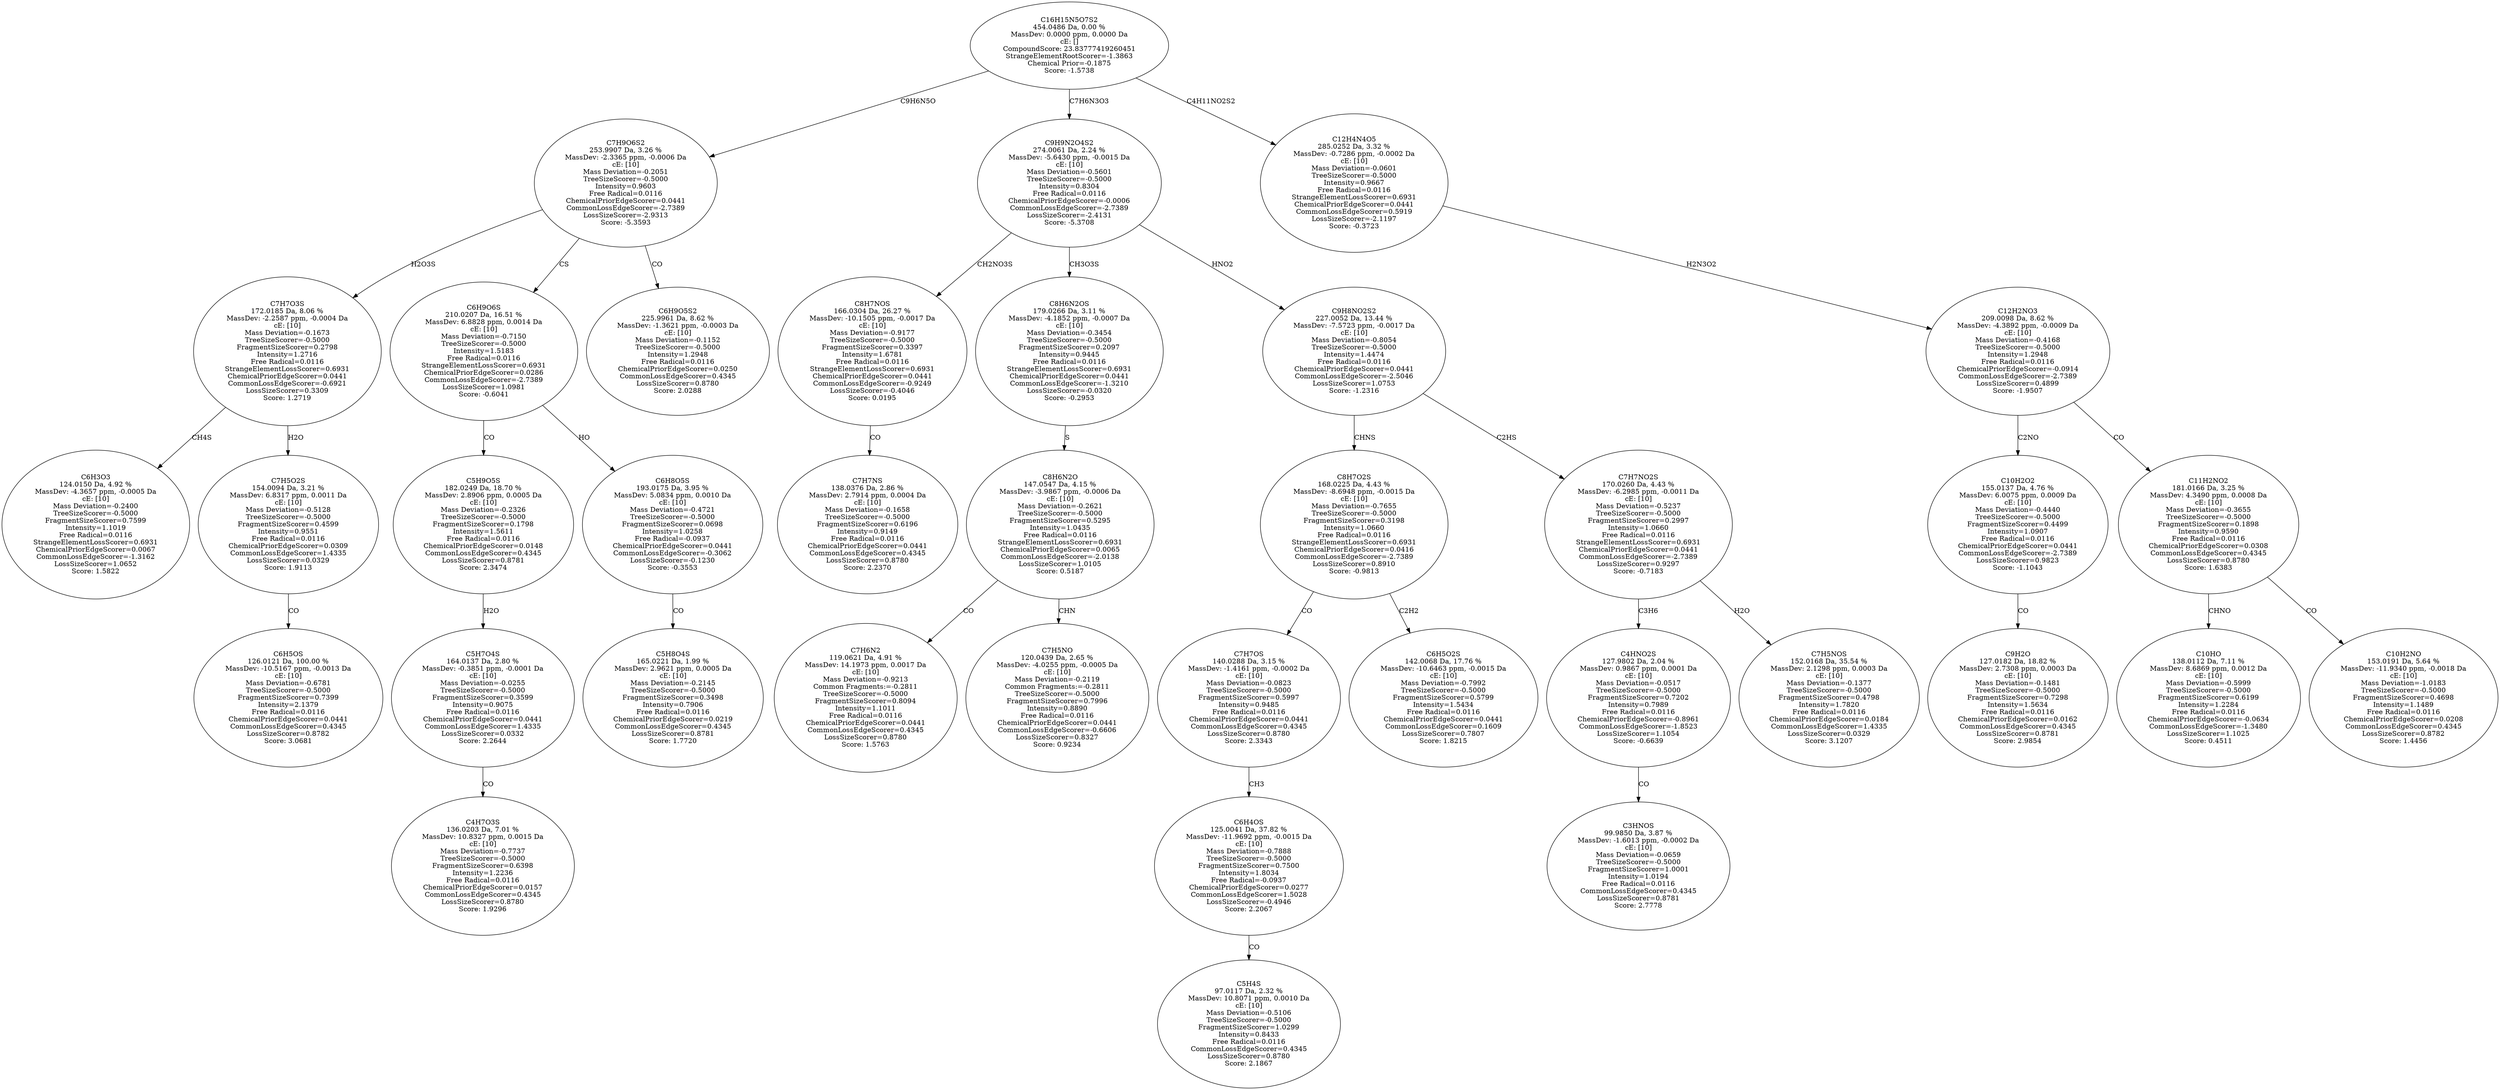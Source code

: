 strict digraph {
v1 [label="C6H3O3\n124.0150 Da, 4.92 %\nMassDev: -4.3657 ppm, -0.0005 Da\ncE: [10]\nMass Deviation=-0.2400\nTreeSizeScorer=-0.5000\nFragmentSizeScorer=0.7599\nIntensity=1.1019\nFree Radical=0.0116\nStrangeElementLossScorer=0.6931\nChemicalPriorEdgeScorer=0.0067\nCommonLossEdgeScorer=-1.3162\nLossSizeScorer=1.0652\nScore: 1.5822"];
v2 [label="C6H5OS\n126.0121 Da, 100.00 %\nMassDev: -10.5167 ppm, -0.0013 Da\ncE: [10]\nMass Deviation=-0.6781\nTreeSizeScorer=-0.5000\nFragmentSizeScorer=0.7399\nIntensity=2.1379\nFree Radical=0.0116\nChemicalPriorEdgeScorer=0.0441\nCommonLossEdgeScorer=0.4345\nLossSizeScorer=0.8782\nScore: 3.0681"];
v3 [label="C7H5O2S\n154.0094 Da, 3.21 %\nMassDev: 6.8317 ppm, 0.0011 Da\ncE: [10]\nMass Deviation=-0.5128\nTreeSizeScorer=-0.5000\nFragmentSizeScorer=0.4599\nIntensity=0.9551\nFree Radical=0.0116\nChemicalPriorEdgeScorer=0.0309\nCommonLossEdgeScorer=1.4335\nLossSizeScorer=0.0329\nScore: 1.9113"];
v4 [label="C7H7O3S\n172.0185 Da, 8.06 %\nMassDev: -2.2587 ppm, -0.0004 Da\ncE: [10]\nMass Deviation=-0.1673\nTreeSizeScorer=-0.5000\nFragmentSizeScorer=0.2798\nIntensity=1.2716\nFree Radical=0.0116\nStrangeElementLossScorer=0.6931\nChemicalPriorEdgeScorer=0.0441\nCommonLossEdgeScorer=-0.6921\nLossSizeScorer=0.3309\nScore: 1.2719"];
v5 [label="C4H7O3S\n136.0203 Da, 7.01 %\nMassDev: 10.8327 ppm, 0.0015 Da\ncE: [10]\nMass Deviation=-0.7737\nTreeSizeScorer=-0.5000\nFragmentSizeScorer=0.6398\nIntensity=1.2236\nFree Radical=0.0116\nChemicalPriorEdgeScorer=0.0157\nCommonLossEdgeScorer=0.4345\nLossSizeScorer=0.8780\nScore: 1.9296"];
v6 [label="C5H7O4S\n164.0137 Da, 2.80 %\nMassDev: -0.3851 ppm, -0.0001 Da\ncE: [10]\nMass Deviation=-0.0255\nTreeSizeScorer=-0.5000\nFragmentSizeScorer=0.3599\nIntensity=0.9075\nFree Radical=0.0116\nChemicalPriorEdgeScorer=0.0441\nCommonLossEdgeScorer=1.4335\nLossSizeScorer=0.0332\nScore: 2.2644"];
v7 [label="C5H9O5S\n182.0249 Da, 18.70 %\nMassDev: 2.8906 ppm, 0.0005 Da\ncE: [10]\nMass Deviation=-0.2326\nTreeSizeScorer=-0.5000\nFragmentSizeScorer=0.1798\nIntensity=1.5611\nFree Radical=0.0116\nChemicalPriorEdgeScorer=0.0148\nCommonLossEdgeScorer=0.4345\nLossSizeScorer=0.8781\nScore: 2.3474"];
v8 [label="C5H8O4S\n165.0221 Da, 1.99 %\nMassDev: 2.9621 ppm, 0.0005 Da\ncE: [10]\nMass Deviation=-0.2145\nTreeSizeScorer=-0.5000\nFragmentSizeScorer=0.3498\nIntensity=0.7906\nFree Radical=0.0116\nChemicalPriorEdgeScorer=0.0219\nCommonLossEdgeScorer=0.4345\nLossSizeScorer=0.8781\nScore: 1.7720"];
v9 [label="C6H8O5S\n193.0175 Da, 3.95 %\nMassDev: 5.0834 ppm, 0.0010 Da\ncE: [10]\nMass Deviation=-0.4721\nTreeSizeScorer=-0.5000\nFragmentSizeScorer=0.0698\nIntensity=1.0258\nFree Radical=-0.0937\nChemicalPriorEdgeScorer=0.0441\nCommonLossEdgeScorer=-0.3062\nLossSizeScorer=-0.1230\nScore: -0.3553"];
v10 [label="C6H9O6S\n210.0207 Da, 16.51 %\nMassDev: 6.8828 ppm, 0.0014 Da\ncE: [10]\nMass Deviation=-0.7150\nTreeSizeScorer=-0.5000\nIntensity=1.5183\nFree Radical=0.0116\nStrangeElementLossScorer=0.6931\nChemicalPriorEdgeScorer=0.0286\nCommonLossEdgeScorer=-2.7389\nLossSizeScorer=1.0981\nScore: -0.6041"];
v11 [label="C6H9O5S2\n225.9961 Da, 8.62 %\nMassDev: -1.3621 ppm, -0.0003 Da\ncE: [10]\nMass Deviation=-0.1152\nTreeSizeScorer=-0.5000\nIntensity=1.2948\nFree Radical=0.0116\nChemicalPriorEdgeScorer=0.0250\nCommonLossEdgeScorer=0.4345\nLossSizeScorer=0.8780\nScore: 2.0288"];
v12 [label="C7H9O6S2\n253.9907 Da, 3.26 %\nMassDev: -2.3365 ppm, -0.0006 Da\ncE: [10]\nMass Deviation=-0.2051\nTreeSizeScorer=-0.5000\nIntensity=0.9603\nFree Radical=0.0116\nChemicalPriorEdgeScorer=0.0441\nCommonLossEdgeScorer=-2.7389\nLossSizeScorer=-2.9313\nScore: -5.3593"];
v13 [label="C7H7NS\n138.0376 Da, 2.86 %\nMassDev: 2.7914 ppm, 0.0004 Da\ncE: [10]\nMass Deviation=-0.1658\nTreeSizeScorer=-0.5000\nFragmentSizeScorer=0.6196\nIntensity=0.9149\nFree Radical=0.0116\nChemicalPriorEdgeScorer=0.0441\nCommonLossEdgeScorer=0.4345\nLossSizeScorer=0.8780\nScore: 2.2370"];
v14 [label="C8H7NOS\n166.0304 Da, 26.27 %\nMassDev: -10.1505 ppm, -0.0017 Da\ncE: [10]\nMass Deviation=-0.9177\nTreeSizeScorer=-0.5000\nFragmentSizeScorer=0.3397\nIntensity=1.6781\nFree Radical=0.0116\nStrangeElementLossScorer=0.6931\nChemicalPriorEdgeScorer=0.0441\nCommonLossEdgeScorer=-0.9249\nLossSizeScorer=-0.4046\nScore: 0.0195"];
v15 [label="C7H6N2\n119.0621 Da, 4.91 %\nMassDev: 14.1973 ppm, 0.0017 Da\ncE: [10]\nMass Deviation=-0.9213\nCommon Fragments:=-0.2811\nTreeSizeScorer=-0.5000\nFragmentSizeScorer=0.8094\nIntensity=1.1011\nFree Radical=0.0116\nChemicalPriorEdgeScorer=0.0441\nCommonLossEdgeScorer=0.4345\nLossSizeScorer=0.8780\nScore: 1.5763"];
v16 [label="C7H5NO\n120.0439 Da, 2.65 %\nMassDev: -4.0255 ppm, -0.0005 Da\ncE: [10]\nMass Deviation=-0.2119\nCommon Fragments:=-0.2811\nTreeSizeScorer=-0.5000\nFragmentSizeScorer=0.7996\nIntensity=0.8890\nFree Radical=0.0116\nChemicalPriorEdgeScorer=0.0441\nCommonLossEdgeScorer=-0.6606\nLossSizeScorer=0.8327\nScore: 0.9234"];
v17 [label="C8H6N2O\n147.0547 Da, 4.15 %\nMassDev: -3.9867 ppm, -0.0006 Da\ncE: [10]\nMass Deviation=-0.2621\nTreeSizeScorer=-0.5000\nFragmentSizeScorer=0.5295\nIntensity=1.0435\nFree Radical=0.0116\nStrangeElementLossScorer=0.6931\nChemicalPriorEdgeScorer=0.0065\nCommonLossEdgeScorer=-2.0138\nLossSizeScorer=1.0105\nScore: 0.5187"];
v18 [label="C8H6N2OS\n179.0266 Da, 3.11 %\nMassDev: -4.1852 ppm, -0.0007 Da\ncE: [10]\nMass Deviation=-0.3454\nTreeSizeScorer=-0.5000\nFragmentSizeScorer=0.2097\nIntensity=0.9445\nFree Radical=0.0116\nStrangeElementLossScorer=0.6931\nChemicalPriorEdgeScorer=0.0441\nCommonLossEdgeScorer=-1.3210\nLossSizeScorer=-0.0320\nScore: -0.2953"];
v19 [label="C5H4S\n97.0117 Da, 2.32 %\nMassDev: 10.8071 ppm, 0.0010 Da\ncE: [10]\nMass Deviation=-0.5106\nTreeSizeScorer=-0.5000\nFragmentSizeScorer=1.0299\nIntensity=0.8433\nFree Radical=0.0116\nCommonLossEdgeScorer=0.4345\nLossSizeScorer=0.8780\nScore: 2.1867"];
v20 [label="C6H4OS\n125.0041 Da, 37.82 %\nMassDev: -11.9692 ppm, -0.0015 Da\ncE: [10]\nMass Deviation=-0.7888\nTreeSizeScorer=-0.5000\nFragmentSizeScorer=0.7500\nIntensity=1.8034\nFree Radical=-0.0937\nChemicalPriorEdgeScorer=0.0277\nCommonLossEdgeScorer=1.5028\nLossSizeScorer=-0.4946\nScore: 2.2067"];
v21 [label="C7H7OS\n140.0288 Da, 3.15 %\nMassDev: -1.4161 ppm, -0.0002 Da\ncE: [10]\nMass Deviation=-0.0823\nTreeSizeScorer=-0.5000\nFragmentSizeScorer=0.5997\nIntensity=0.9485\nFree Radical=0.0116\nChemicalPriorEdgeScorer=0.0441\nCommonLossEdgeScorer=0.4345\nLossSizeScorer=0.8780\nScore: 2.3343"];
v22 [label="C6H5O2S\n142.0068 Da, 17.76 %\nMassDev: -10.6463 ppm, -0.0015 Da\ncE: [10]\nMass Deviation=-0.7992\nTreeSizeScorer=-0.5000\nFragmentSizeScorer=0.5799\nIntensity=1.5434\nFree Radical=0.0116\nChemicalPriorEdgeScorer=0.0441\nCommonLossEdgeScorer=0.1609\nLossSizeScorer=0.7807\nScore: 1.8215"];
v23 [label="C8H7O2S\n168.0225 Da, 4.43 %\nMassDev: -8.6948 ppm, -0.0015 Da\ncE: [10]\nMass Deviation=-0.7655\nTreeSizeScorer=-0.5000\nFragmentSizeScorer=0.3198\nIntensity=1.0660\nFree Radical=0.0116\nStrangeElementLossScorer=0.6931\nChemicalPriorEdgeScorer=0.0416\nCommonLossEdgeScorer=-2.7389\nLossSizeScorer=0.8910\nScore: -0.9813"];
v24 [label="C3HNOS\n99.9850 Da, 3.87 %\nMassDev: -1.6013 ppm, -0.0002 Da\ncE: [10]\nMass Deviation=-0.0659\nTreeSizeScorer=-0.5000\nFragmentSizeScorer=1.0001\nIntensity=1.0194\nFree Radical=0.0116\nCommonLossEdgeScorer=0.4345\nLossSizeScorer=0.8781\nScore: 2.7778"];
v25 [label="C4HNO2S\n127.9802 Da, 2.04 %\nMassDev: 0.9867 ppm, 0.0001 Da\ncE: [10]\nMass Deviation=-0.0517\nTreeSizeScorer=-0.5000\nFragmentSizeScorer=0.7202\nIntensity=0.7989\nFree Radical=0.0116\nChemicalPriorEdgeScorer=-0.8961\nCommonLossEdgeScorer=-1.8523\nLossSizeScorer=1.1054\nScore: -0.6639"];
v26 [label="C7H5NOS\n152.0168 Da, 35.54 %\nMassDev: 2.1298 ppm, 0.0003 Da\ncE: [10]\nMass Deviation=-0.1377\nTreeSizeScorer=-0.5000\nFragmentSizeScorer=0.4798\nIntensity=1.7820\nFree Radical=0.0116\nChemicalPriorEdgeScorer=0.0184\nCommonLossEdgeScorer=1.4335\nLossSizeScorer=0.0329\nScore: 3.1207"];
v27 [label="C7H7NO2S\n170.0260 Da, 4.43 %\nMassDev: -6.2985 ppm, -0.0011 Da\ncE: [10]\nMass Deviation=-0.5237\nTreeSizeScorer=-0.5000\nFragmentSizeScorer=0.2997\nIntensity=1.0660\nFree Radical=0.0116\nStrangeElementLossScorer=0.6931\nChemicalPriorEdgeScorer=0.0441\nCommonLossEdgeScorer=-2.7389\nLossSizeScorer=0.9297\nScore: -0.7183"];
v28 [label="C9H8NO2S2\n227.0052 Da, 13.44 %\nMassDev: -7.5723 ppm, -0.0017 Da\ncE: [10]\nMass Deviation=-0.8054\nTreeSizeScorer=-0.5000\nIntensity=1.4474\nFree Radical=0.0116\nChemicalPriorEdgeScorer=0.0441\nCommonLossEdgeScorer=-2.5046\nLossSizeScorer=1.0753\nScore: -1.2316"];
v29 [label="C9H9N2O4S2\n274.0061 Da, 2.24 %\nMassDev: -5.6430 ppm, -0.0015 Da\ncE: [10]\nMass Deviation=-0.5601\nTreeSizeScorer=-0.5000\nIntensity=0.8304\nFree Radical=0.0116\nChemicalPriorEdgeScorer=-0.0006\nCommonLossEdgeScorer=-2.7389\nLossSizeScorer=-2.4131\nScore: -5.3708"];
v30 [label="C9H2O\n127.0182 Da, 18.82 %\nMassDev: 2.7308 ppm, 0.0003 Da\ncE: [10]\nMass Deviation=-0.1481\nTreeSizeScorer=-0.5000\nFragmentSizeScorer=0.7298\nIntensity=1.5634\nFree Radical=0.0116\nChemicalPriorEdgeScorer=0.0162\nCommonLossEdgeScorer=0.4345\nLossSizeScorer=0.8781\nScore: 2.9854"];
v31 [label="C10H2O2\n155.0137 Da, 4.76 %\nMassDev: 6.0075 ppm, 0.0009 Da\ncE: [10]\nMass Deviation=-0.4440\nTreeSizeScorer=-0.5000\nFragmentSizeScorer=0.4499\nIntensity=1.0907\nFree Radical=0.0116\nChemicalPriorEdgeScorer=0.0441\nCommonLossEdgeScorer=-2.7389\nLossSizeScorer=0.9823\nScore: -1.1043"];
v32 [label="C10HO\n138.0112 Da, 7.11 %\nMassDev: 8.6869 ppm, 0.0012 Da\ncE: [10]\nMass Deviation=-0.5999\nTreeSizeScorer=-0.5000\nFragmentSizeScorer=0.6199\nIntensity=1.2284\nFree Radical=0.0116\nChemicalPriorEdgeScorer=-0.0634\nCommonLossEdgeScorer=-1.3480\nLossSizeScorer=1.1025\nScore: 0.4511"];
v33 [label="C10H2NO\n153.0191 Da, 5.64 %\nMassDev: -11.9340 ppm, -0.0018 Da\ncE: [10]\nMass Deviation=-1.0183\nTreeSizeScorer=-0.5000\nFragmentSizeScorer=0.4698\nIntensity=1.1489\nFree Radical=0.0116\nChemicalPriorEdgeScorer=0.0208\nCommonLossEdgeScorer=0.4345\nLossSizeScorer=0.8782\nScore: 1.4456"];
v34 [label="C11H2NO2\n181.0166 Da, 3.25 %\nMassDev: 4.3490 ppm, 0.0008 Da\ncE: [10]\nMass Deviation=-0.3655\nTreeSizeScorer=-0.5000\nFragmentSizeScorer=0.1898\nIntensity=0.9590\nFree Radical=0.0116\nChemicalPriorEdgeScorer=0.0308\nCommonLossEdgeScorer=0.4345\nLossSizeScorer=0.8780\nScore: 1.6383"];
v35 [label="C12H2NO3\n209.0098 Da, 8.62 %\nMassDev: -4.3892 ppm, -0.0009 Da\ncE: [10]\nMass Deviation=-0.4168\nTreeSizeScorer=-0.5000\nIntensity=1.2948\nFree Radical=0.0116\nChemicalPriorEdgeScorer=-0.0914\nCommonLossEdgeScorer=-2.7389\nLossSizeScorer=0.4899\nScore: -1.9507"];
v36 [label="C12H4N4O5\n285.0252 Da, 3.32 %\nMassDev: -0.7286 ppm, -0.0002 Da\ncE: [10]\nMass Deviation=-0.0601\nTreeSizeScorer=-0.5000\nIntensity=0.9667\nFree Radical=0.0116\nStrangeElementLossScorer=0.6931\nChemicalPriorEdgeScorer=0.0441\nCommonLossEdgeScorer=0.5919\nLossSizeScorer=-2.1197\nScore: -0.3723"];
v37 [label="C16H15N5O7S2\n454.0486 Da, 0.00 %\nMassDev: 0.0000 ppm, 0.0000 Da\ncE: []\nCompoundScore: 23.83777419260451\nStrangeElementRootScorer=-1.3863\nChemical Prior=-0.1875\nScore: -1.5738"];
v4 -> v1 [label="CH4S"];
v3 -> v2 [label="CO"];
v4 -> v3 [label="H2O"];
v12 -> v4 [label="H2O3S"];
v6 -> v5 [label="CO"];
v7 -> v6 [label="H2O"];
v10 -> v7 [label="CO"];
v9 -> v8 [label="CO"];
v10 -> v9 [label="HO"];
v12 -> v10 [label="CS"];
v12 -> v11 [label="CO"];
v37 -> v12 [label="C9H6N5O"];
v14 -> v13 [label="CO"];
v29 -> v14 [label="CH2NO3S"];
v17 -> v15 [label="CO"];
v17 -> v16 [label="CHN"];
v18 -> v17 [label="S"];
v29 -> v18 [label="CH3O3S"];
v20 -> v19 [label="CO"];
v21 -> v20 [label="CH3"];
v23 -> v21 [label="CO"];
v23 -> v22 [label="C2H2"];
v28 -> v23 [label="CHNS"];
v25 -> v24 [label="CO"];
v27 -> v25 [label="C3H6"];
v27 -> v26 [label="H2O"];
v28 -> v27 [label="C2HS"];
v29 -> v28 [label="HNO2"];
v37 -> v29 [label="C7H6N3O3"];
v31 -> v30 [label="CO"];
v35 -> v31 [label="C2NO"];
v34 -> v32 [label="CHNO"];
v34 -> v33 [label="CO"];
v35 -> v34 [label="CO"];
v36 -> v35 [label="H2N3O2"];
v37 -> v36 [label="C4H11NO2S2"];
}